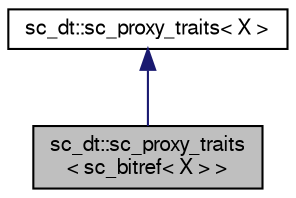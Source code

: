digraph "sc_dt::sc_proxy_traits&lt; sc_bitref&lt; X &gt; &gt;"
{
  edge [fontname="FreeSans",fontsize="10",labelfontname="FreeSans",labelfontsize="10"];
  node [fontname="FreeSans",fontsize="10",shape=record];
  Node0 [label="sc_dt::sc_proxy_traits\l\< sc_bitref\< X \> \>",height=0.2,width=0.4,color="black", fillcolor="grey75", style="filled", fontcolor="black"];
  Node1 -> Node0 [dir="back",color="midnightblue",fontsize="10",style="solid",fontname="FreeSans"];
  Node1 [label="sc_dt::sc_proxy_traits\< X \>",height=0.2,width=0.4,color="black", fillcolor="white", style="filled",URL="$a01448.html"];
}
